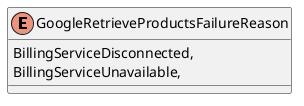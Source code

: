 @startuml
enum GoogleRetrieveProductsFailureReason {
    BillingServiceDisconnected,
    BillingServiceUnavailable,
}
@enduml
